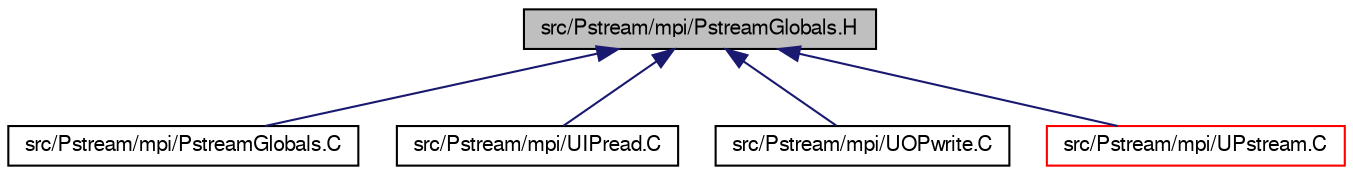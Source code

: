 digraph "src/Pstream/mpi/PstreamGlobals.H"
{
  bgcolor="transparent";
  edge [fontname="FreeSans",fontsize="10",labelfontname="FreeSans",labelfontsize="10"];
  node [fontname="FreeSans",fontsize="10",shape=record];
  Node52 [label="src/Pstream/mpi/PstreamGlobals.H",height=0.2,width=0.4,color="black", fillcolor="grey75", style="filled", fontcolor="black"];
  Node52 -> Node53 [dir="back",color="midnightblue",fontsize="10",style="solid",fontname="FreeSans"];
  Node53 [label="src/Pstream/mpi/PstreamGlobals.C",height=0.2,width=0.4,color="black",URL="$a13961.html"];
  Node52 -> Node54 [dir="back",color="midnightblue",fontsize="10",style="solid",fontname="FreeSans"];
  Node54 [label="src/Pstream/mpi/UIPread.C",height=0.2,width=0.4,color="black",URL="$a39662.html",tooltip="Read from UIPstream. "];
  Node52 -> Node55 [dir="back",color="midnightblue",fontsize="10",style="solid",fontname="FreeSans"];
  Node55 [label="src/Pstream/mpi/UOPwrite.C",height=0.2,width=0.4,color="black",URL="$a39668.html",tooltip="Write primitive and binary block from OPstream. "];
  Node52 -> Node56 [dir="back",color="midnightblue",fontsize="10",style="solid",fontname="FreeSans"];
  Node56 [label="src/Pstream/mpi/UPstream.C",height=0.2,width=0.4,color="red",URL="$a39587.html"];
}

